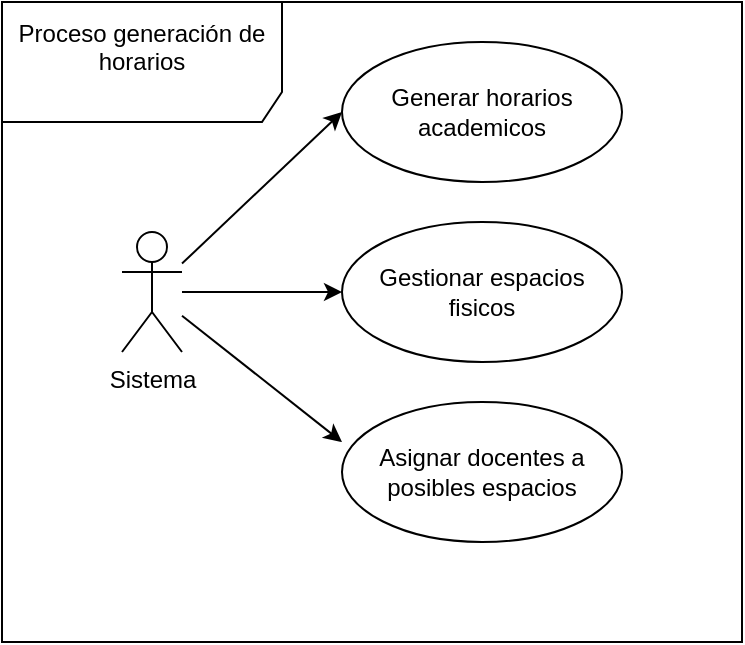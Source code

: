 <mxfile version="24.5.3" type="github">
  <diagram name="Page-1" id="z8W9cFurqTt7Ph2uJAvG">
    <mxGraphModel dx="1434" dy="738" grid="1" gridSize="10" guides="1" tooltips="1" connect="1" arrows="1" fold="1" page="1" pageScale="1" pageWidth="583" pageHeight="827" math="0" shadow="0">
      <root>
        <mxCell id="0" />
        <mxCell id="1" parent="0" />
        <mxCell id="9S8wsI_bNFtHCPu8MEL1-8" style="rounded=0;orthogonalLoop=1;jettySize=auto;html=1;entryX=0;entryY=0.5;entryDx=0;entryDy=0;" edge="1" parent="1" source="9S8wsI_bNFtHCPu8MEL1-1" target="9S8wsI_bNFtHCPu8MEL1-2">
          <mxGeometry relative="1" as="geometry" />
        </mxCell>
        <mxCell id="9S8wsI_bNFtHCPu8MEL1-9" style="edgeStyle=orthogonalEdgeStyle;rounded=0;orthogonalLoop=1;jettySize=auto;html=1;entryX=0;entryY=0.5;entryDx=0;entryDy=0;" edge="1" parent="1" source="9S8wsI_bNFtHCPu8MEL1-1" target="9S8wsI_bNFtHCPu8MEL1-4">
          <mxGeometry relative="1" as="geometry" />
        </mxCell>
        <mxCell id="9S8wsI_bNFtHCPu8MEL1-1" value="Sistema&lt;div&gt;&lt;br&gt;&lt;/div&gt;" style="shape=umlActor;verticalLabelPosition=bottom;verticalAlign=top;html=1;" vertex="1" parent="1">
          <mxGeometry x="80" y="175" width="30" height="60" as="geometry" />
        </mxCell>
        <mxCell id="9S8wsI_bNFtHCPu8MEL1-2" value="Generar horarios academicos" style="ellipse;whiteSpace=wrap;html=1;" vertex="1" parent="1">
          <mxGeometry x="190" y="80" width="140" height="70" as="geometry" />
        </mxCell>
        <mxCell id="9S8wsI_bNFtHCPu8MEL1-4" value="Gestionar espacios fisicos" style="ellipse;whiteSpace=wrap;html=1;" vertex="1" parent="1">
          <mxGeometry x="190" y="170" width="140" height="70" as="geometry" />
        </mxCell>
        <mxCell id="9S8wsI_bNFtHCPu8MEL1-5" value="Asignar docentes a posibles espacios" style="ellipse;whiteSpace=wrap;html=1;" vertex="1" parent="1">
          <mxGeometry x="190" y="260" width="140" height="70" as="geometry" />
        </mxCell>
        <mxCell id="9S8wsI_bNFtHCPu8MEL1-10" style="rounded=0;orthogonalLoop=1;jettySize=auto;html=1;entryX=0;entryY=0.286;entryDx=0;entryDy=0;entryPerimeter=0;" edge="1" parent="1" source="9S8wsI_bNFtHCPu8MEL1-1" target="9S8wsI_bNFtHCPu8MEL1-5">
          <mxGeometry relative="1" as="geometry" />
        </mxCell>
        <mxCell id="9S8wsI_bNFtHCPu8MEL1-11" value="Proceso generación de horarios&lt;div&gt;&lt;br&gt;&lt;/div&gt;" style="shape=umlFrame;whiteSpace=wrap;html=1;pointerEvents=0;recursiveResize=0;container=1;collapsible=0;width=140;height=60;" vertex="1" parent="1">
          <mxGeometry x="20" y="60" width="370" height="320" as="geometry" />
        </mxCell>
      </root>
    </mxGraphModel>
  </diagram>
</mxfile>
